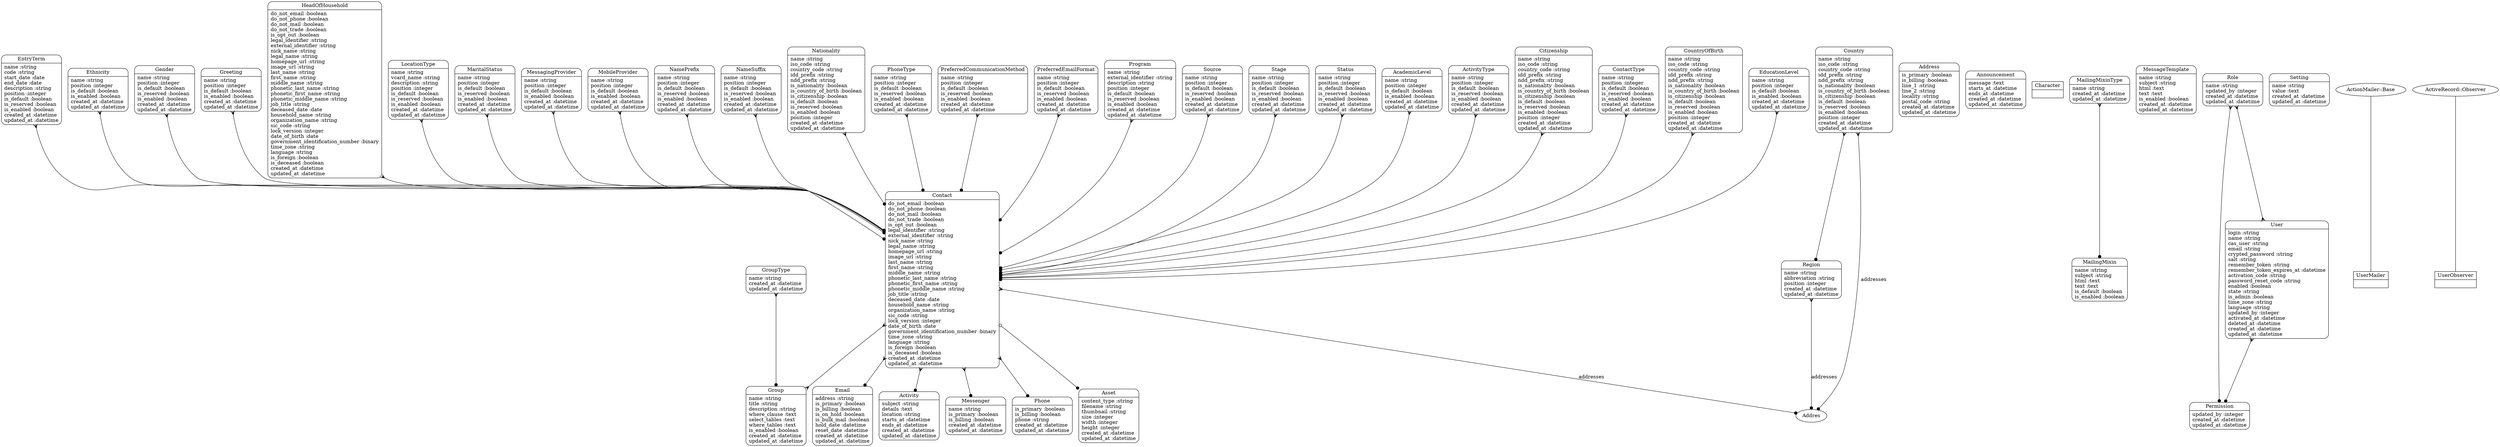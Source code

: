 digraph models_diagram {
	graph[overlap=false, splines=true]
	"AcademicLevel" [shape=Mrecord, label="{AcademicLevel|name :string\lposition :integer\lis_default :boolean\lis_enabled :boolean\lcreated_at :datetime\lupdated_at :datetime\l}"]
	"Activity" [shape=Mrecord, label="{Activity|subject :string\ldetails :text\llocation :string\lstarts_at :datetime\lends_at :datetime\lcreated_at :datetime\lupdated_at :datetime\l}"]
	"ActivityType" [shape=Mrecord, label="{ActivityType|name :string\lposition :integer\lis_default :boolean\lis_reserved :boolean\lis_enabled :boolean\lcreated_at :datetime\lupdated_at :datetime\l}"]
	"Address" [shape=Mrecord, label="{Address|is_primary :boolean\lis_billing :boolean\lline_1 :string\lline_2 :string\llocality :string\lpostal_code :string\lcreated_at :datetime\lupdated_at :datetime\l}"]
	"Announcement" [shape=Mrecord, label="{Announcement|message :text\lstarts_at :datetime\lends_at :datetime\lcreated_at :datetime\lupdated_at :datetime\l}"]
	"Asset" [shape=Mrecord, label="{Asset|content_type :string\lfilename :string\lthumbnail :string\lsize :integer\lwidth :integer\lheight :integer\lcreated_at :datetime\lupdated_at :datetime\l}"]
	"Character" [shape=record, label="{Character|}"]
	"Citizenship" [shape=Mrecord, label="{Citizenship|name :string\liso_code :string\lcountry_code :string\lidd_prefix :string\lndd_prefix :string\lis_nationality :boolean\lis_country_of_birth :boolean\lis_citizenship :boolean\lis_default :boolean\lis_reserved :boolean\lis_enabled :boolean\lposition :integer\lcreated_at :datetime\lupdated_at :datetime\l}"]
	"Contact" [shape=Mrecord, label="{Contact|do_not_email :boolean\ldo_not_phone :boolean\ldo_not_mail :boolean\ldo_not_trade :boolean\lis_opt_out :boolean\llegal_identifier :string\lexternal_identifier :string\lnick_name :string\llegal_name :string\lhomepage_url :string\limage_url :string\llast_name :string\lfirst_name :string\lmiddle_name :string\lphonetic_last_name :string\lphonetic_first_name :string\lphonetic_middle_name :string\ljob_title :string\ldeceased_date :date\lhousehold_name :string\lorganization_name :string\lsic_code :string\llock_version :integer\ldate_of_birth :date\lgovernment_identification_number :binary\ltime_zone :string\llanguage :string\lis_foreign :boolean\lis_deceased :boolean\lcreated_at :datetime\lupdated_at :datetime\l}"]
	"ContactType" [shape=Mrecord, label="{ContactType|name :string\lposition :integer\lis_default :boolean\lis_reserved :boolean\lis_enabled :boolean\lcreated_at :datetime\lupdated_at :datetime\l}"]
	"Country" [shape=Mrecord, label="{Country|name :string\liso_code :string\lcountry_code :string\lidd_prefix :string\lndd_prefix :string\lis_nationality :boolean\lis_country_of_birth :boolean\lis_citizenship :boolean\lis_default :boolean\lis_reserved :boolean\lis_enabled :boolean\lposition :integer\lcreated_at :datetime\lupdated_at :datetime\l}"]
	"CountryOfBirth" [shape=Mrecord, label="{CountryOfBirth|name :string\liso_code :string\lcountry_code :string\lidd_prefix :string\lndd_prefix :string\lis_nationality :boolean\lis_country_of_birth :boolean\lis_citizenship :boolean\lis_default :boolean\lis_reserved :boolean\lis_enabled :boolean\lposition :integer\lcreated_at :datetime\lupdated_at :datetime\l}"]
	"EducationLevel" [shape=Mrecord, label="{EducationLevel|name :string\lposition :integer\lis_default :boolean\lis_enabled :boolean\lcreated_at :datetime\lupdated_at :datetime\l}"]
	"Email" [shape=Mrecord, label="{Email|address :string\lis_primary :boolean\lis_billing :boolean\lis_on_hold :boolean\lis_bulk_mail :boolean\lhold_date :datetime\lreset_date :datetime\lcreated_at :datetime\lupdated_at :datetime\l}"]
	"EntryTerm" [shape=Mrecord, label="{EntryTerm|name :string\lcode :string\lstart_date :date\lend_date :date\ldescription :string\lposition :integer\lis_default :boolean\lis_reserved :boolean\lis_enabled :boolean\lcreated_at :datetime\lupdated_at :datetime\l}"]
	"Ethnicity" [shape=Mrecord, label="{Ethnicity|name :string\lposition :integer\lis_default :boolean\lis_enabled :boolean\lcreated_at :datetime\lupdated_at :datetime\l}"]
	"Gender" [shape=Mrecord, label="{Gender|name :string\lposition :integer\lis_default :boolean\lis_reserved :boolean\lis_enabled :boolean\lcreated_at :datetime\lupdated_at :datetime\l}"]
	"Greeting" [shape=Mrecord, label="{Greeting|name :string\lposition :integer\lis_default :boolean\lis_enabled :boolean\lcreated_at :datetime\lupdated_at :datetime\l}"]
	"Group" [shape=Mrecord, label="{Group|name :string\ltitle :string\ldescription :string\lwhere_clause :text\lselect_tables :text\lwhere_tables :text\lis_enabled :boolean\lcreated_at :datetime\lupdated_at :datetime\l}"]
	"GroupType" [shape=Mrecord, label="{GroupType|name :string\lcreated_at :datetime\lupdated_at :datetime\l}"]
	"HeadOfHousehold" [shape=Mrecord, label="{HeadOfHousehold|do_not_email :boolean\ldo_not_phone :boolean\ldo_not_mail :boolean\ldo_not_trade :boolean\lis_opt_out :boolean\llegal_identifier :string\lexternal_identifier :string\lnick_name :string\llegal_name :string\lhomepage_url :string\limage_url :string\llast_name :string\lfirst_name :string\lmiddle_name :string\lphonetic_last_name :string\lphonetic_first_name :string\lphonetic_middle_name :string\ljob_title :string\ldeceased_date :date\lhousehold_name :string\lorganization_name :string\lsic_code :string\llock_version :integer\ldate_of_birth :date\lgovernment_identification_number :binary\ltime_zone :string\llanguage :string\lis_foreign :boolean\lis_deceased :boolean\lcreated_at :datetime\lupdated_at :datetime\l}"]
	"LocationType" [shape=Mrecord, label="{LocationType|name :string\lvcard_name :string\ldescription :string\lposition :integer\lis_default :boolean\lis_reserved :boolean\lis_enabled :boolean\lcreated_at :datetime\lupdated_at :datetime\l}"]
	"MailingMixin" [shape=Mrecord, label="{MailingMixin|name :string\lsubject :string\lhtml :text\ltext :text\lis_default :boolean\lis_enabled :boolean\l}"]
	"MailingMixinType" [shape=Mrecord, label="{MailingMixinType|name :string\lcreated_at :datetime\lupdated_at :datetime\l}"]
	"MaritalStatus" [shape=Mrecord, label="{MaritalStatus|name :string\lposition :integer\lis_default :boolean\lis_reserved :boolean\lis_enabled :boolean\lcreated_at :datetime\lupdated_at :datetime\l}"]
	"MessageTemplate" [shape=Mrecord, label="{MessageTemplate|name :string\lsubject :string\lhtml :text\ltext :text\lis_enabled :boolean\lcreated_at :datetime\lupdated_at :datetime\l}"]
	"MessagingProvider" [shape=Mrecord, label="{MessagingProvider|name :string\lposition :integer\lis_default :boolean\lis_enabled :boolean\lcreated_at :datetime\lupdated_at :datetime\l}"]
	"Messenger" [shape=Mrecord, label="{Messenger|name :string\lis_primary :boolean\lis_billing :boolean\lcreated_at :datetime\lupdated_at :datetime\l}"]
	"MobileProvider" [shape=Mrecord, label="{MobileProvider|name :string\lposition :integer\lis_default :boolean\lis_enabled :boolean\lcreated_at :datetime\lupdated_at :datetime\l}"]
	"NamePrefix" [shape=Mrecord, label="{NamePrefix|name :string\lposition :integer\lis_default :boolean\lis_reserved :boolean\lis_enabled :boolean\lcreated_at :datetime\lupdated_at :datetime\l}"]
	"NameSuffix" [shape=Mrecord, label="{NameSuffix|name :string\lposition :integer\lis_default :boolean\lis_reserved :boolean\lis_enabled :boolean\lcreated_at :datetime\lupdated_at :datetime\l}"]
	"Nationality" [shape=Mrecord, label="{Nationality|name :string\liso_code :string\lcountry_code :string\lidd_prefix :string\lndd_prefix :string\lis_nationality :boolean\lis_country_of_birth :boolean\lis_citizenship :boolean\lis_default :boolean\lis_reserved :boolean\lis_enabled :boolean\lposition :integer\lcreated_at :datetime\lupdated_at :datetime\l}"]
	"Permission" [shape=Mrecord, label="{Permission|updated_by :integer\lcreated_at :datetime\lupdated_at :datetime\l}"]
	"Phone" [shape=Mrecord, label="{Phone|is_primary :boolean\lis_billing :boolean\lphone :string\lcreated_at :datetime\lupdated_at :datetime\l}"]
	"PhoneType" [shape=Mrecord, label="{PhoneType|name :string\lposition :integer\lis_default :boolean\lis_reserved :boolean\lis_enabled :boolean\lcreated_at :datetime\lupdated_at :datetime\l}"]
	"PreferredCommunicationMethod" [shape=Mrecord, label="{PreferredCommunicationMethod|name :string\lposition :integer\lis_default :boolean\lis_reserved :boolean\lis_enabled :boolean\lcreated_at :datetime\lupdated_at :datetime\l}"]
	"PreferredEmailFormat" [shape=Mrecord, label="{PreferredEmailFormat|name :string\lposition :integer\lis_default :boolean\lis_reserved :boolean\lis_enabled :boolean\lcreated_at :datetime\lupdated_at :datetime\l}"]
	"Program" [shape=Mrecord, label="{Program|name :string\lexternal_identifier :string\ldescription :string\lposition :integer\lis_default :boolean\lis_reserved :boolean\lis_enabled :boolean\lcreated_at :datetime\lupdated_at :datetime\l}"]
	"Region" [shape=Mrecord, label="{Region|name :string\labbreviation :string\lposition :integer\lcreated_at :datetime\lupdated_at :datetime\l}"]
	"Role" [shape=Mrecord, label="{Role|name :string\lupdated_by :integer\lcreated_at :datetime\lupdated_at :datetime\l}"]
	"Setting" [shape=Mrecord, label="{Setting|name :string\lvalue :text\lcreated_at :datetime\lupdated_at :datetime\l}"]
	"Source" [shape=Mrecord, label="{Source|name :string\lposition :integer\lis_default :boolean\lis_reserved :boolean\lis_enabled :boolean\lcreated_at :datetime\lupdated_at :datetime\l}"]
	"Stage" [shape=Mrecord, label="{Stage|name :string\lposition :integer\lis_default :boolean\lis_reserved :boolean\lis_enabled :boolean\lcreated_at :datetime\lupdated_at :datetime\l}"]
	"Status" [shape=Mrecord, label="{Status|name :string\lposition :integer\lis_default :boolean\lis_reserved :boolean\lis_enabled :boolean\lcreated_at :datetime\lupdated_at :datetime\l}"]
	"User" [shape=Mrecord, label="{User|login :string\lname :string\lcas_user :string\lemail :string\lcrypted_password :string\lsalt :string\lremember_token :string\lremember_token_expires_at :datetime\lactivation_code :string\lpassword_reset_code :string\lenabled :boolean\lstate :string\lis_admin :boolean\ltime_zone :string\llanguage :string\lupdated_by :integer\lactivated_at :datetime\ldeleted_at :datetime\lcreated_at :datetime\lupdated_at :datetime\l}"]
	"UserMailer" [shape=record, label="{UserMailer|}"]
	"UserObserver" [shape=record, label="{UserObserver|}"]
	"AcademicLevel" -> "Contact" [arrowtail=crow, arrowhead=dot, dir=both]
	"ActivityType" -> "Contact" [arrowtail=crow, arrowhead=dot, dir=both]
	"Citizenship" -> "Contact" [arrowtail=crow, arrowhead=dot, dir=both]
	"Contact" -> "Group" [arrowtail=crow, arrowhead=crow, dir=both]
	"Contact" -> "Activity" [arrowtail=crow, arrowhead=dot, dir=both]
	"Contact" -> "Asset" [arrowtail=odot, arrowhead=dot, dir=both]
	"Contact" -> "Addres" [label="addresses", arrowtail=crow, arrowhead=dot, dir=both]
	"Contact" -> "Email" [arrowtail=crow, arrowhead=dot, dir=both]
	"Contact" -> "Messenger" [arrowtail=crow, arrowhead=dot, dir=both]
	"Contact" -> "Phone" [arrowtail=crow, arrowhead=dot, dir=both]
	"ContactType" -> "Contact" [arrowtail=crow, arrowhead=dot, dir=both]
	"Country" -> "Addres" [label="addresses", arrowtail=crow, arrowhead=dot, dir=both]
	"Country" -> "Region" [arrowtail=crow, arrowhead=dot, dir=both]
	"CountryOfBirth" -> "Contact" [arrowtail=crow, arrowhead=dot, dir=both]
	"EducationLevel" -> "Contact" [arrowtail=crow, arrowhead=dot, dir=both]
	"EntryTerm" -> "Contact" [arrowtail=crow, arrowhead=dot, dir=both]
	"Ethnicity" -> "Contact" [arrowtail=crow, arrowhead=dot, dir=both]
	"Gender" -> "Contact" [arrowtail=crow, arrowhead=dot, dir=both]
	"Greeting" -> "Contact" [arrowtail=crow, arrowhead=dot, dir=both]
	"GroupType" -> "Group" [arrowtail=crow, arrowhead=dot, dir=both]
	"HeadOfHousehold" -> "Contact" [arrowtail=crow, arrowhead=dot, dir=both]
	"LocationType" -> "Contact" [arrowtail=crow, arrowhead=dot, dir=both]
	"MailingMixinType" -> "MailingMixin" [arrowtail=crow, arrowhead=dot, dir=both]
	"MaritalStatus" -> "Contact" [arrowtail=crow, arrowhead=dot, dir=both]
	"MessagingProvider" -> "Contact" [arrowtail=crow, arrowhead=dot, dir=both]
	"MobileProvider" -> "Contact" [arrowtail=crow, arrowhead=dot, dir=both]
	"NamePrefix" -> "Contact" [arrowtail=crow, arrowhead=dot, dir=both]
	"NameSuffix" -> "Contact" [arrowtail=crow, arrowhead=dot, dir=both]
	"Nationality" -> "Contact" [arrowtail=crow, arrowhead=dot, dir=both]
	"PhoneType" -> "Contact" [arrowtail=crow, arrowhead=dot, dir=both]
	"PreferredCommunicationMethod" -> "Contact" [arrowtail=crow, arrowhead=dot, dir=both]
	"PreferredEmailFormat" -> "Contact" [arrowtail=crow, arrowhead=dot, dir=both]
	"Program" -> "Contact" [arrowtail=crow, arrowhead=dot, dir=both]
	"Region" -> "Addres" [label="addresses", arrowtail=crow, arrowhead=dot, dir=both]
	"Role" -> "Permission" [arrowtail=crow, arrowhead=dot, dir=both]
	"Role" -> "User" [arrowtail=crow, arrowhead=crow, dir=both]
	"Source" -> "Contact" [arrowtail=crow, arrowhead=dot, dir=both]
	"Stage" -> "Contact" [arrowtail=crow, arrowhead=dot, dir=both]
	"Status" -> "Contact" [arrowtail=crow, arrowhead=dot, dir=both]
	"User" -> "Permission" [arrowtail=crow, arrowhead=dot, dir=both]
	"ActionMailer::Base" -> "UserMailer" [label="", arrowhead="none", arrowtail="onormal"]
	"ActiveRecord::Observer" -> "UserObserver" [label="", arrowhead="none", arrowtail="onormal"]
}
